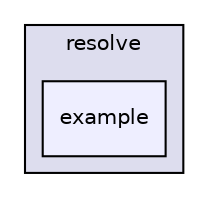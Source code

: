 digraph "gulp-src/node_modules/gulp/node_modules/liftoff/node_modules/resolve/example" {
  compound=true
  node [ fontsize="10", fontname="Helvetica"];
  edge [ labelfontsize="10", labelfontname="Helvetica"];
  subgraph clusterdir_2c075697e8e6b63be877d8073a2155b2 {
    graph [ bgcolor="#ddddee", pencolor="black", label="resolve" fontname="Helvetica", fontsize="10", URL="dir_2c075697e8e6b63be877d8073a2155b2.html"]
  dir_ecd7d18519861cc39d09bad4411c9c2a [shape=box, label="example", style="filled", fillcolor="#eeeeff", pencolor="black", URL="dir_ecd7d18519861cc39d09bad4411c9c2a.html"];
  }
}
